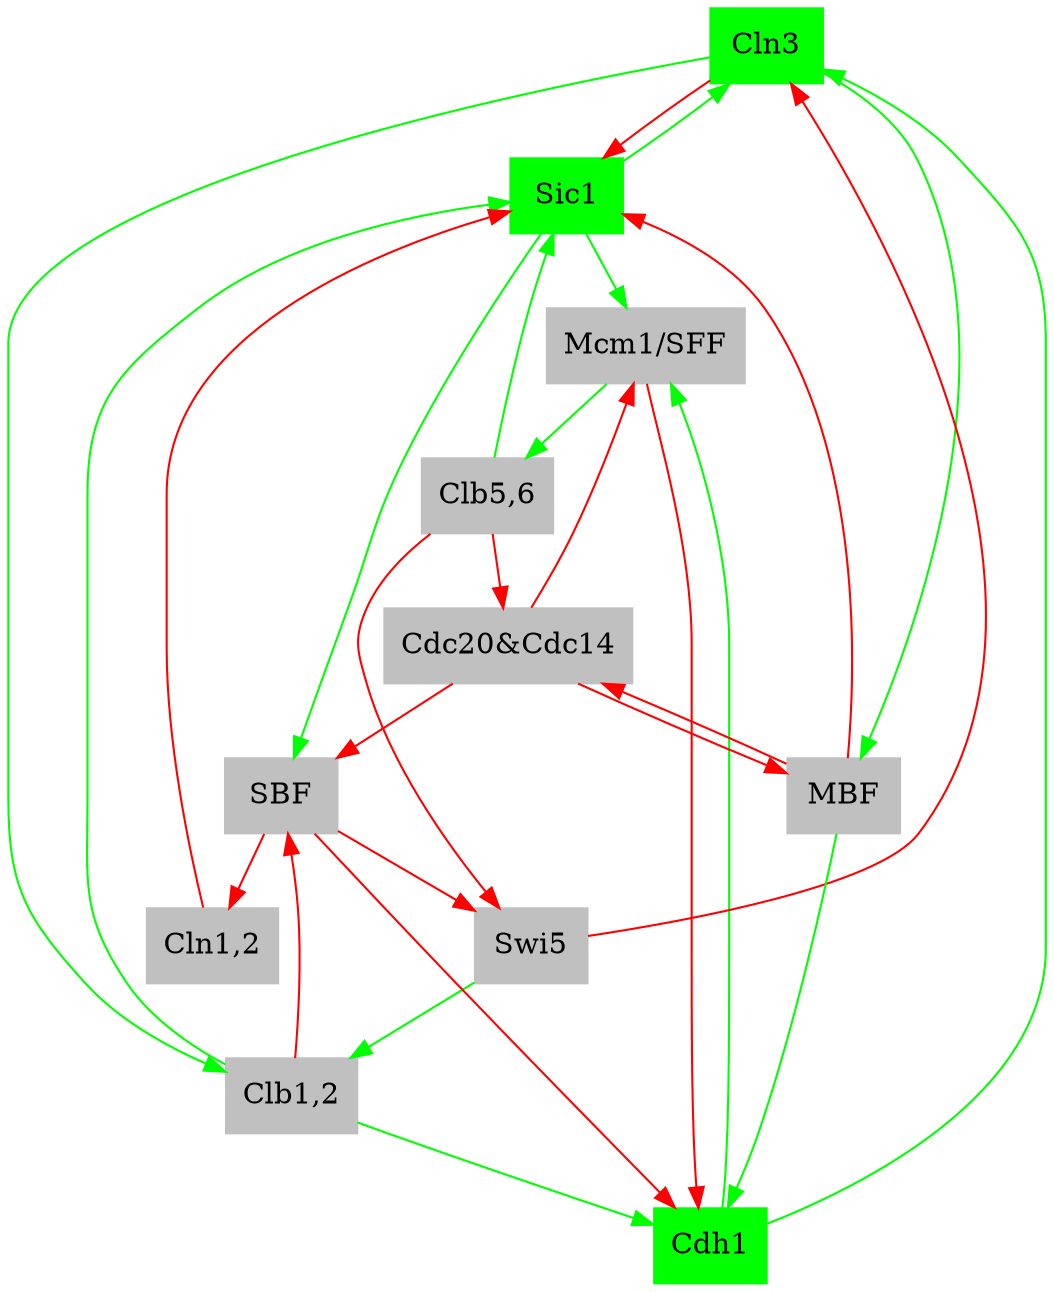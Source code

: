 digraph 10001000100  {
"Cln3" [shape=box, color=green, style=filled];
	edge [color=green]; 
	"Cdh1" -> "Cln3";
	"Sic1" -> "Cln3";
	edge [color=red]; 
	"Swi5" -> "Cln3";
"MBF" [shape=box, color=gray, style=filled];
	edge [color=green]; 
	"Cln3" -> "MBF";
	edge [color=red]; 
	"Cdc20&Cdc14" -> "MBF";
"SBF" [shape=box, color=gray, style=filled];
	edge [color=green]; 
	"Sic1" -> "SBF";
	edge [color=red]; 
	"Cdc20&Cdc14" -> "SBF";
	"Clb1,2" -> "SBF";
"Cln1,2" [shape=box, color=gray, style=filled];
	edge [color=red]; 
	"SBF" -> "Cln1,2";
"Cdh1" [shape=box, color=green, style=filled];
	edge [color=green]; 
	"Clb1,2" -> "Cdh1";
	"MBF" -> "Cdh1";
	edge [color=red]; 
	"Mcm1/SFF" -> "Cdh1";
	"SBF" -> "Cdh1";
"Swi5" [shape=box, color=gray, style=filled];
	edge [color=red]; 
	"Clb5,6" -> "Swi5";
	"SBF" -> "Swi5";
"Cdc20&Cdc14" [shape=box, color=gray, style=filled];
	edge [color=red]; 
	"Clb5,6" -> "Cdc20&Cdc14";
	"MBF" -> "Cdc20&Cdc14";
"Clb5,6" [shape=box, color=gray, style=filled];
	edge [color=green]; 
	"Mcm1/SFF" -> "Clb5,6";
"Sic1" [shape=box, color=green, style=filled];
	edge [color=green]; 
	"Clb1,2" -> "Sic1";
	"Clb5,6" -> "Sic1";
	edge [color=red]; 
	"Cln1,2" -> "Sic1";
	"Cln3" -> "Sic1";
	"MBF" -> "Sic1";
"Clb1,2" [shape=box, color=gray, style=filled];
	edge [color=green]; 
	"Cln3" -> "Clb1,2";
	"Swi5" -> "Clb1,2";
"Mcm1/SFF" [shape=box, color=gray, style=filled];
	edge [color=green]; 
	"Cdh1" -> "Mcm1/SFF";
	"Sic1" -> "Mcm1/SFF";
	edge [color=red]; 
	"Cdc20&Cdc14" -> "Mcm1/SFF";

}